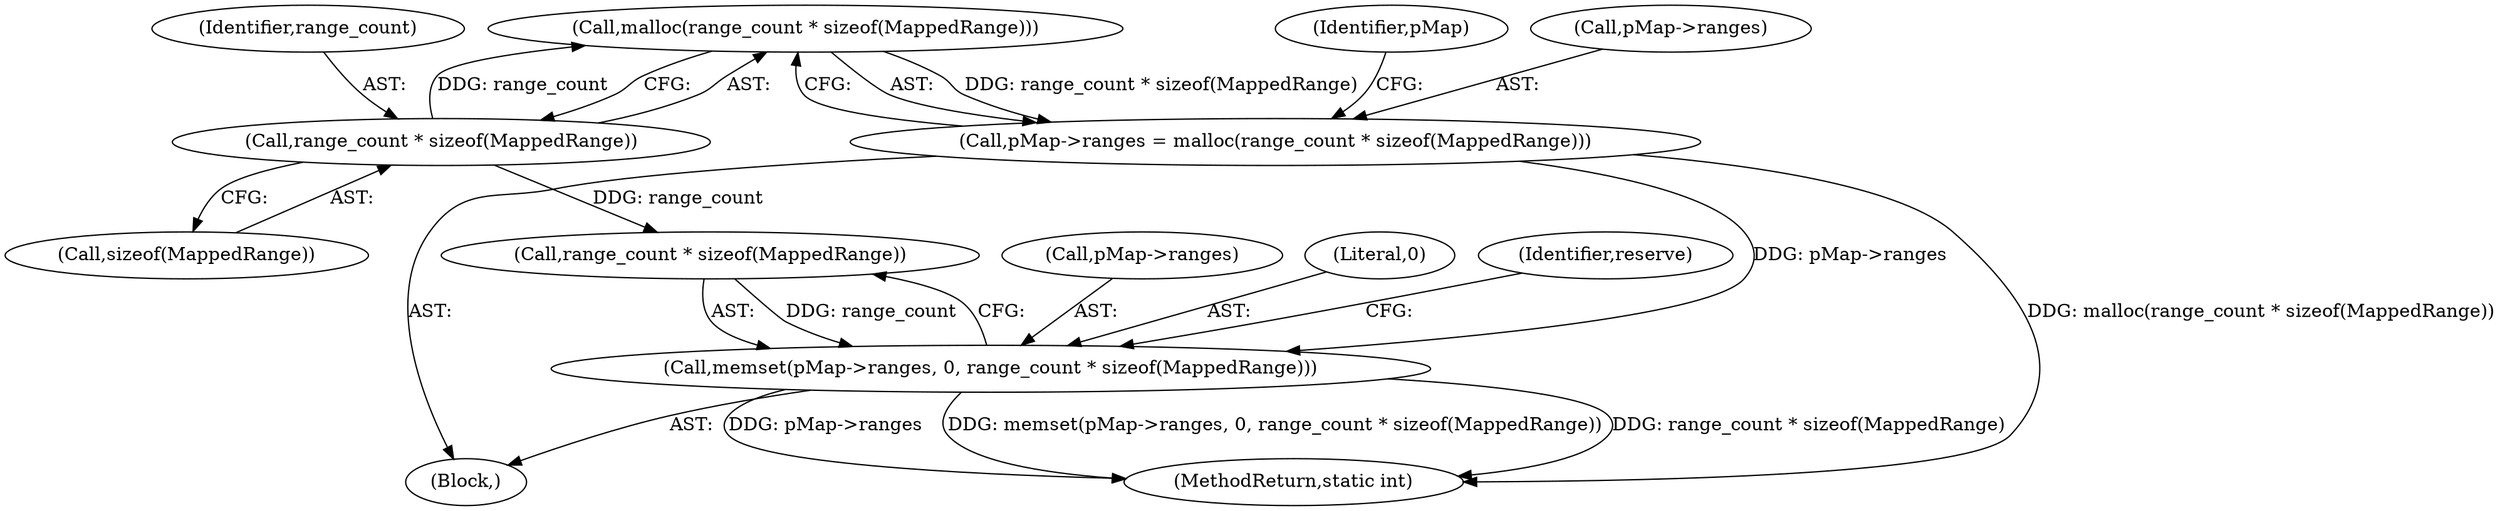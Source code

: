 digraph "0_Android_28a566f7731b4cb76d2a9ba16d997ac5aeb07dad@API" {
"1000184" [label="(Call,malloc(range_count * sizeof(MappedRange)))"];
"1000185" [label="(Call,range_count * sizeof(MappedRange))"];
"1000180" [label="(Call,pMap->ranges = malloc(range_count * sizeof(MappedRange)))"];
"1000189" [label="(Call,memset(pMap->ranges, 0, range_count * sizeof(MappedRange)))"];
"1000187" [label="(Call,sizeof(MappedRange))"];
"1000186" [label="(Identifier,range_count)"];
"1000200" [label="(Identifier,reserve)"];
"1000194" [label="(Call,range_count * sizeof(MappedRange))"];
"1000184" [label="(Call,malloc(range_count * sizeof(MappedRange)))"];
"1000180" [label="(Call,pMap->ranges = malloc(range_count * sizeof(MappedRange)))"];
"1000185" [label="(Call,range_count * sizeof(MappedRange))"];
"1000380" [label="(MethodReturn,static int)"];
"1000103" [label="(Block,)"];
"1000181" [label="(Call,pMap->ranges)"];
"1000189" [label="(Call,memset(pMap->ranges, 0, range_count * sizeof(MappedRange)))"];
"1000191" [label="(Identifier,pMap)"];
"1000190" [label="(Call,pMap->ranges)"];
"1000193" [label="(Literal,0)"];
"1000184" -> "1000180"  [label="AST: "];
"1000184" -> "1000185"  [label="CFG: "];
"1000185" -> "1000184"  [label="AST: "];
"1000180" -> "1000184"  [label="CFG: "];
"1000184" -> "1000180"  [label="DDG: range_count * sizeof(MappedRange)"];
"1000185" -> "1000184"  [label="DDG: range_count"];
"1000185" -> "1000187"  [label="CFG: "];
"1000186" -> "1000185"  [label="AST: "];
"1000187" -> "1000185"  [label="AST: "];
"1000185" -> "1000194"  [label="DDG: range_count"];
"1000180" -> "1000103"  [label="AST: "];
"1000181" -> "1000180"  [label="AST: "];
"1000191" -> "1000180"  [label="CFG: "];
"1000180" -> "1000380"  [label="DDG: malloc(range_count * sizeof(MappedRange))"];
"1000180" -> "1000189"  [label="DDG: pMap->ranges"];
"1000189" -> "1000103"  [label="AST: "];
"1000189" -> "1000194"  [label="CFG: "];
"1000190" -> "1000189"  [label="AST: "];
"1000193" -> "1000189"  [label="AST: "];
"1000194" -> "1000189"  [label="AST: "];
"1000200" -> "1000189"  [label="CFG: "];
"1000189" -> "1000380"  [label="DDG: range_count * sizeof(MappedRange)"];
"1000189" -> "1000380"  [label="DDG: pMap->ranges"];
"1000189" -> "1000380"  [label="DDG: memset(pMap->ranges, 0, range_count * sizeof(MappedRange))"];
"1000194" -> "1000189"  [label="DDG: range_count"];
}
